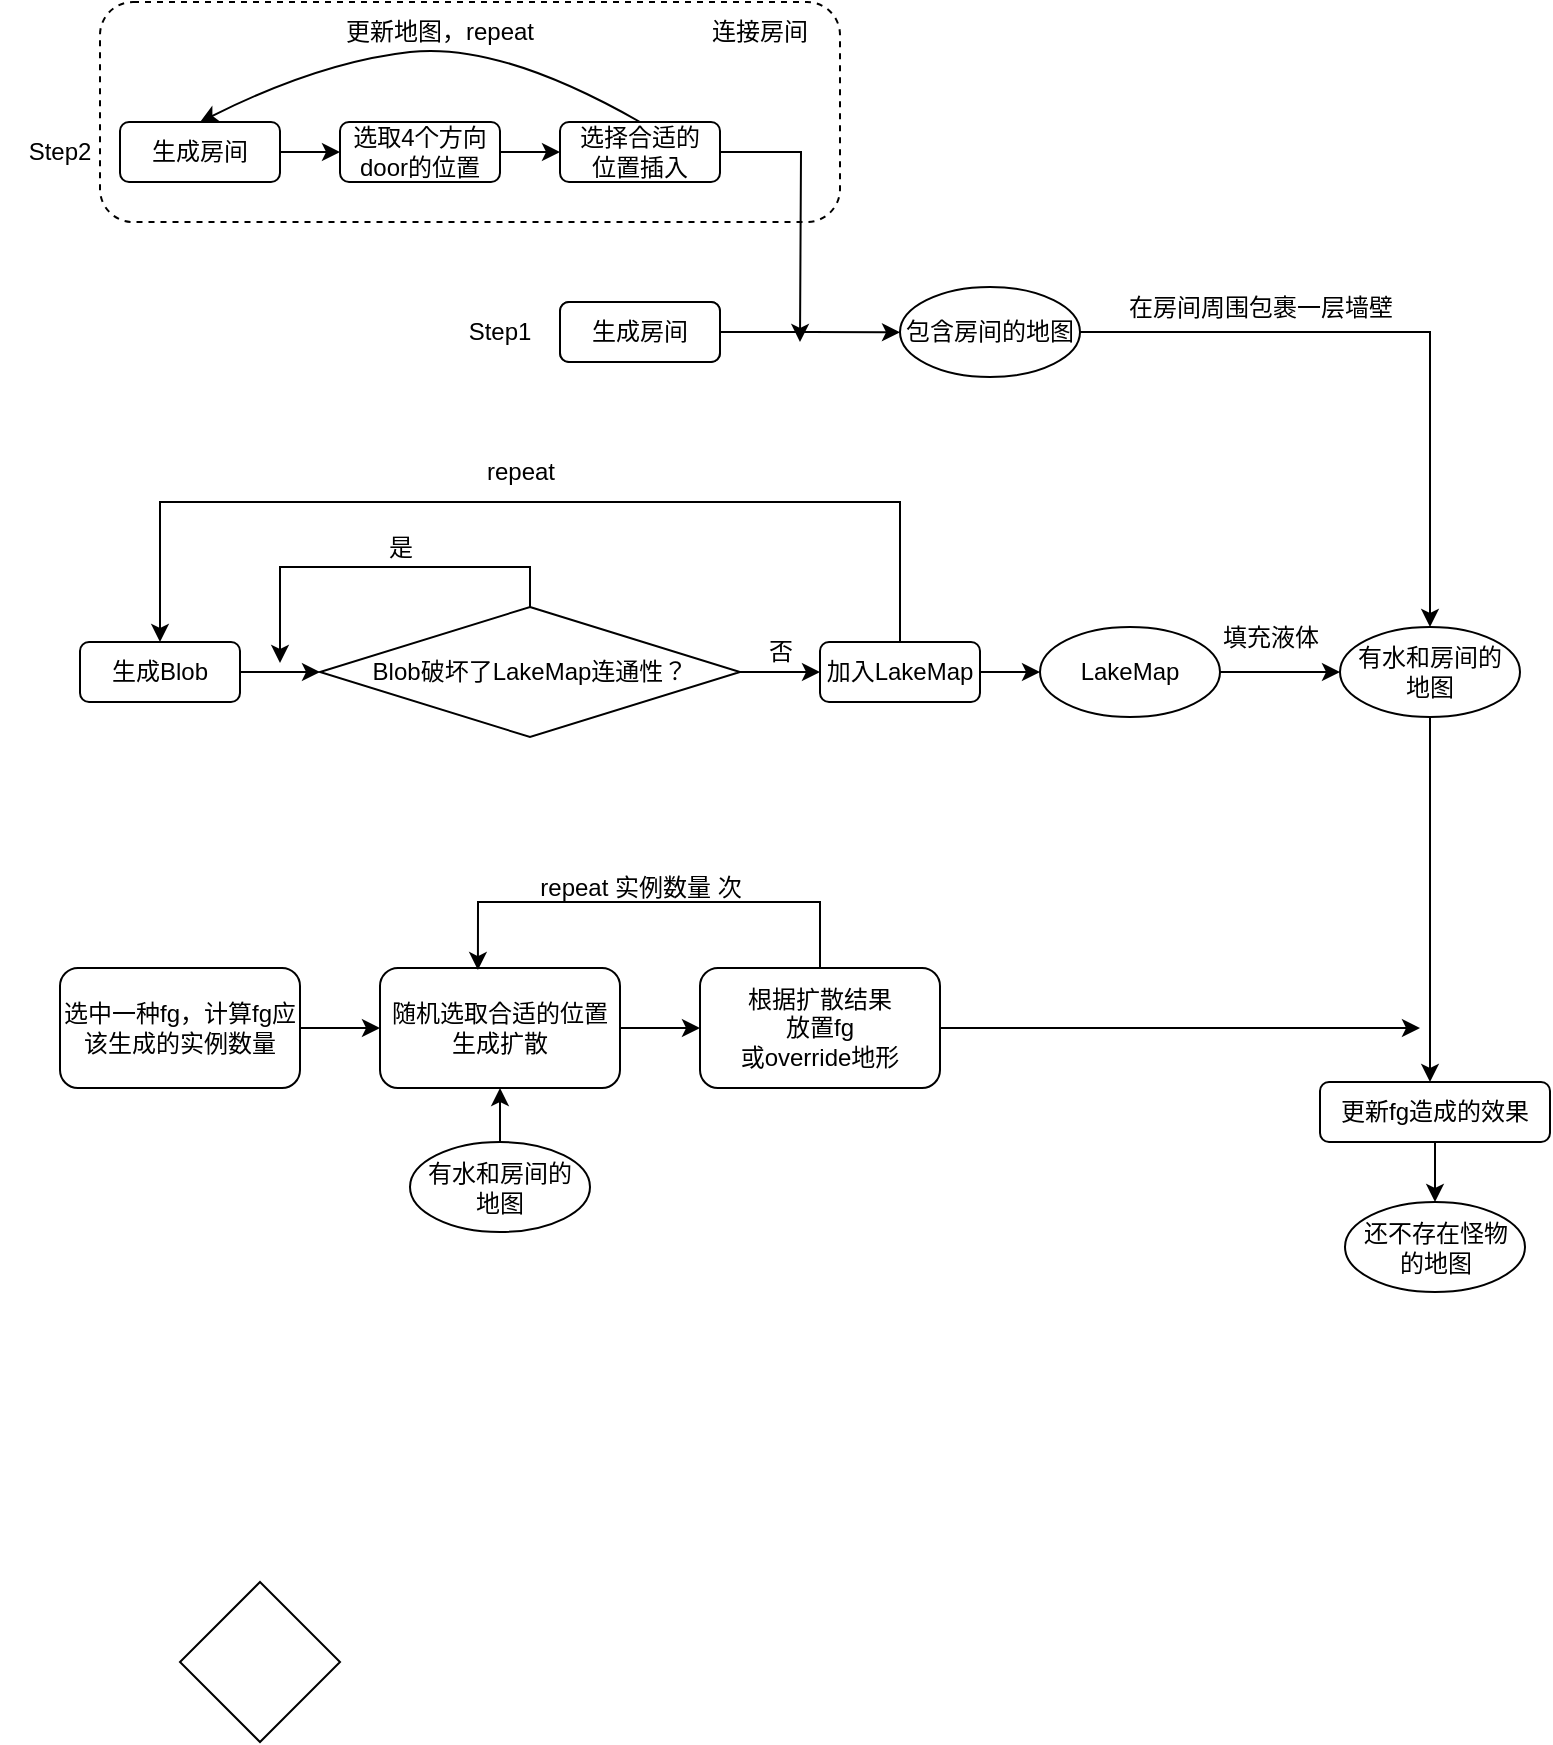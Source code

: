 <mxfile version="26.0.6">
  <diagram name="第 1 页" id="P9xPnqMS_ykyOnKPPeVd">
    <mxGraphModel dx="1426" dy="915" grid="1" gridSize="10" guides="1" tooltips="1" connect="1" arrows="1" fold="1" page="1" pageScale="1" pageWidth="827" pageHeight="1169" math="0" shadow="0">
      <root>
        <mxCell id="0" />
        <mxCell id="1" parent="0" />
        <mxCell id="BNU_Gl1buFkA-kxmDUYF-1" style="edgeStyle=orthogonalEdgeStyle;rounded=0;orthogonalLoop=1;jettySize=auto;html=1;exitX=1;exitY=0.5;exitDx=0;exitDy=0;" parent="1" source="BNU_Gl1buFkA-kxmDUYF-2" edge="1">
          <mxGeometry relative="1" as="geometry">
            <mxPoint x="470" y="195.167" as="targetPoint" />
          </mxGeometry>
        </mxCell>
        <mxCell id="BNU_Gl1buFkA-kxmDUYF-2" value="生成房间" style="rounded=1;whiteSpace=wrap;html=1;" parent="1" vertex="1">
          <mxGeometry x="300" y="180" width="80" height="30" as="geometry" />
        </mxCell>
        <mxCell id="BNU_Gl1buFkA-kxmDUYF-3" value="" style="edgeStyle=orthogonalEdgeStyle;rounded=0;orthogonalLoop=1;jettySize=auto;html=1;" parent="1" source="BNU_Gl1buFkA-kxmDUYF-4" target="BNU_Gl1buFkA-kxmDUYF-6" edge="1">
          <mxGeometry relative="1" as="geometry" />
        </mxCell>
        <mxCell id="BNU_Gl1buFkA-kxmDUYF-4" value="生成房间" style="rounded=1;whiteSpace=wrap;html=1;" parent="1" vertex="1">
          <mxGeometry x="80" y="90" width="80" height="30" as="geometry" />
        </mxCell>
        <mxCell id="BNU_Gl1buFkA-kxmDUYF-5" value="" style="edgeStyle=orthogonalEdgeStyle;rounded=0;orthogonalLoop=1;jettySize=auto;html=1;" parent="1" source="BNU_Gl1buFkA-kxmDUYF-6" target="BNU_Gl1buFkA-kxmDUYF-8" edge="1">
          <mxGeometry relative="1" as="geometry" />
        </mxCell>
        <mxCell id="BNU_Gl1buFkA-kxmDUYF-6" value="选取4个方向door的位置" style="rounded=1;whiteSpace=wrap;html=1;" parent="1" vertex="1">
          <mxGeometry x="190" y="90" width="80" height="30" as="geometry" />
        </mxCell>
        <mxCell id="BNU_Gl1buFkA-kxmDUYF-7" style="edgeStyle=orthogonalEdgeStyle;rounded=0;orthogonalLoop=1;jettySize=auto;html=1;exitX=1;exitY=0.5;exitDx=0;exitDy=0;" parent="1" source="BNU_Gl1buFkA-kxmDUYF-8" edge="1">
          <mxGeometry relative="1" as="geometry">
            <mxPoint x="420" y="200" as="targetPoint" />
          </mxGeometry>
        </mxCell>
        <mxCell id="BNU_Gl1buFkA-kxmDUYF-8" value="选择合适的&lt;div&gt;位置插入&lt;/div&gt;" style="rounded=1;whiteSpace=wrap;html=1;" parent="1" vertex="1">
          <mxGeometry x="300" y="90" width="80" height="30" as="geometry" />
        </mxCell>
        <mxCell id="BNU_Gl1buFkA-kxmDUYF-9" value="" style="curved=1;endArrow=classic;html=1;rounded=0;exitX=0.5;exitY=0;exitDx=0;exitDy=0;entryX=0.5;entryY=0;entryDx=0;entryDy=0;" parent="1" source="BNU_Gl1buFkA-kxmDUYF-8" target="BNU_Gl1buFkA-kxmDUYF-4" edge="1">
          <mxGeometry width="50" height="50" relative="1" as="geometry">
            <mxPoint x="250" y="40" as="sourcePoint" />
            <mxPoint x="300" y="-10" as="targetPoint" />
            <Array as="points">
              <mxPoint x="270" y="50" />
              <mxPoint x="180" y="60" />
            </Array>
          </mxGeometry>
        </mxCell>
        <mxCell id="BNU_Gl1buFkA-kxmDUYF-10" value="更新地图，repeat" style="text;html=1;align=center;verticalAlign=middle;whiteSpace=wrap;rounded=0;" parent="1" vertex="1">
          <mxGeometry x="170" y="30" width="140" height="30" as="geometry" />
        </mxCell>
        <mxCell id="BNU_Gl1buFkA-kxmDUYF-11" value="Step1" style="text;html=1;align=center;verticalAlign=middle;whiteSpace=wrap;rounded=0;" parent="1" vertex="1">
          <mxGeometry x="240" y="180" width="60" height="30" as="geometry" />
        </mxCell>
        <mxCell id="BNU_Gl1buFkA-kxmDUYF-12" value="Step2" style="text;html=1;align=center;verticalAlign=middle;whiteSpace=wrap;rounded=0;" parent="1" vertex="1">
          <mxGeometry x="20" y="90" width="60" height="30" as="geometry" />
        </mxCell>
        <mxCell id="BNU_Gl1buFkA-kxmDUYF-13" value="" style="rounded=1;whiteSpace=wrap;html=1;fillColor=none;dashed=1;" parent="1" vertex="1">
          <mxGeometry x="70" y="30" width="370" height="110" as="geometry" />
        </mxCell>
        <mxCell id="BNU_Gl1buFkA-kxmDUYF-14" value="连接房间" style="text;html=1;align=center;verticalAlign=middle;whiteSpace=wrap;rounded=0;" parent="1" vertex="1">
          <mxGeometry x="370" y="30" width="60" height="30" as="geometry" />
        </mxCell>
        <mxCell id="BNU_Gl1buFkA-kxmDUYF-15" style="edgeStyle=orthogonalEdgeStyle;rounded=0;orthogonalLoop=1;jettySize=auto;html=1;exitX=1;exitY=0.5;exitDx=0;exitDy=0;" parent="1" source="BNU_Gl1buFkA-kxmDUYF-16" target="BNU_Gl1buFkA-kxmDUYF-32" edge="1">
          <mxGeometry relative="1" as="geometry" />
        </mxCell>
        <mxCell id="BNU_Gl1buFkA-kxmDUYF-16" value="包含房间的地图" style="ellipse;whiteSpace=wrap;html=1;" parent="1" vertex="1">
          <mxGeometry x="470" y="172.5" width="90" height="45" as="geometry" />
        </mxCell>
        <mxCell id="BNU_Gl1buFkA-kxmDUYF-17" value="" style="edgeStyle=orthogonalEdgeStyle;rounded=0;orthogonalLoop=1;jettySize=auto;html=1;" parent="1" source="BNU_Gl1buFkA-kxmDUYF-18" target="BNU_Gl1buFkA-kxmDUYF-22" edge="1">
          <mxGeometry relative="1" as="geometry" />
        </mxCell>
        <mxCell id="BNU_Gl1buFkA-kxmDUYF-18" value="生成Blob" style="rounded=1;whiteSpace=wrap;html=1;" parent="1" vertex="1">
          <mxGeometry x="60" y="350" width="80" height="30" as="geometry" />
        </mxCell>
        <mxCell id="BNU_Gl1buFkA-kxmDUYF-19" value="生成房间" style="rounded=1;whiteSpace=wrap;html=1;" parent="1" vertex="1">
          <mxGeometry x="300" y="180" width="80" height="30" as="geometry" />
        </mxCell>
        <mxCell id="BNU_Gl1buFkA-kxmDUYF-20" style="edgeStyle=orthogonalEdgeStyle;rounded=0;orthogonalLoop=1;jettySize=auto;html=1;exitX=0.5;exitY=0;exitDx=0;exitDy=0;" parent="1" source="BNU_Gl1buFkA-kxmDUYF-22" edge="1">
          <mxGeometry relative="1" as="geometry">
            <mxPoint x="160" y="360" as="targetPoint" />
          </mxGeometry>
        </mxCell>
        <mxCell id="BNU_Gl1buFkA-kxmDUYF-21" value="" style="edgeStyle=orthogonalEdgeStyle;rounded=0;orthogonalLoop=1;jettySize=auto;html=1;" parent="1" source="BNU_Gl1buFkA-kxmDUYF-22" target="BNU_Gl1buFkA-kxmDUYF-26" edge="1">
          <mxGeometry relative="1" as="geometry" />
        </mxCell>
        <mxCell id="BNU_Gl1buFkA-kxmDUYF-22" value="Blob破坏了LakeMap连通性？" style="rhombus;whiteSpace=wrap;html=1;" parent="1" vertex="1">
          <mxGeometry x="180" y="332.5" width="210" height="65" as="geometry" />
        </mxCell>
        <mxCell id="BNU_Gl1buFkA-kxmDUYF-23" value="是" style="text;html=1;align=center;verticalAlign=middle;resizable=0;points=[];autosize=1;strokeColor=none;fillColor=none;" parent="1" vertex="1">
          <mxGeometry x="200" y="288" width="40" height="30" as="geometry" />
        </mxCell>
        <mxCell id="BNU_Gl1buFkA-kxmDUYF-24" style="edgeStyle=orthogonalEdgeStyle;rounded=0;orthogonalLoop=1;jettySize=auto;html=1;exitX=0.5;exitY=0;exitDx=0;exitDy=0;entryX=0.5;entryY=0;entryDx=0;entryDy=0;" parent="1" source="BNU_Gl1buFkA-kxmDUYF-26" target="BNU_Gl1buFkA-kxmDUYF-18" edge="1">
          <mxGeometry relative="1" as="geometry">
            <Array as="points">
              <mxPoint x="470" y="280" />
              <mxPoint x="100" y="280" />
            </Array>
          </mxGeometry>
        </mxCell>
        <mxCell id="BNU_Gl1buFkA-kxmDUYF-25" value="" style="edgeStyle=orthogonalEdgeStyle;rounded=0;orthogonalLoop=1;jettySize=auto;html=1;" parent="1" source="BNU_Gl1buFkA-kxmDUYF-26" target="BNU_Gl1buFkA-kxmDUYF-30" edge="1">
          <mxGeometry relative="1" as="geometry" />
        </mxCell>
        <mxCell id="BNU_Gl1buFkA-kxmDUYF-26" value="加入LakeMap" style="rounded=1;whiteSpace=wrap;html=1;" parent="1" vertex="1">
          <mxGeometry x="430" y="350" width="80" height="30" as="geometry" />
        </mxCell>
        <mxCell id="BNU_Gl1buFkA-kxmDUYF-27" value="否" style="text;html=1;align=center;verticalAlign=middle;resizable=0;points=[];autosize=1;strokeColor=none;fillColor=none;" parent="1" vertex="1">
          <mxGeometry x="390" y="340" width="40" height="30" as="geometry" />
        </mxCell>
        <mxCell id="BNU_Gl1buFkA-kxmDUYF-28" value="repeat" style="text;html=1;align=center;verticalAlign=middle;resizable=0;points=[];autosize=1;strokeColor=none;fillColor=none;" parent="1" vertex="1">
          <mxGeometry x="250" y="250" width="60" height="30" as="geometry" />
        </mxCell>
        <mxCell id="BNU_Gl1buFkA-kxmDUYF-29" value="" style="edgeStyle=orthogonalEdgeStyle;rounded=0;orthogonalLoop=1;jettySize=auto;html=1;" parent="1" source="BNU_Gl1buFkA-kxmDUYF-30" target="BNU_Gl1buFkA-kxmDUYF-32" edge="1">
          <mxGeometry relative="1" as="geometry" />
        </mxCell>
        <mxCell id="BNU_Gl1buFkA-kxmDUYF-30" value="LakeMap" style="ellipse;whiteSpace=wrap;html=1;" parent="1" vertex="1">
          <mxGeometry x="540" y="342.5" width="90" height="45" as="geometry" />
        </mxCell>
        <mxCell id="BNU_Gl1buFkA-kxmDUYF-31" style="edgeStyle=orthogonalEdgeStyle;rounded=0;orthogonalLoop=1;jettySize=auto;html=1;exitX=0.5;exitY=1;exitDx=0;exitDy=0;" parent="1" source="BNU_Gl1buFkA-kxmDUYF-32" edge="1">
          <mxGeometry relative="1" as="geometry">
            <mxPoint x="735" y="570" as="targetPoint" />
          </mxGeometry>
        </mxCell>
        <mxCell id="BNU_Gl1buFkA-kxmDUYF-32" value="有水和房间的&lt;div&gt;地图&lt;/div&gt;" style="ellipse;whiteSpace=wrap;html=1;" parent="1" vertex="1">
          <mxGeometry x="690" y="342.5" width="90" height="45" as="geometry" />
        </mxCell>
        <mxCell id="BNU_Gl1buFkA-kxmDUYF-33" value="在房间周围包裹一层墙壁" style="text;html=1;align=center;verticalAlign=middle;resizable=0;points=[];autosize=1;strokeColor=none;fillColor=none;" parent="1" vertex="1">
          <mxGeometry x="570" y="168" width="160" height="30" as="geometry" />
        </mxCell>
        <mxCell id="BNU_Gl1buFkA-kxmDUYF-34" value="填充液体" style="text;html=1;align=center;verticalAlign=middle;resizable=0;points=[];autosize=1;strokeColor=none;fillColor=none;" parent="1" vertex="1">
          <mxGeometry x="620" y="332.5" width="70" height="30" as="geometry" />
        </mxCell>
        <mxCell id="BNU_Gl1buFkA-kxmDUYF-35" value="" style="edgeStyle=orthogonalEdgeStyle;rounded=0;orthogonalLoop=1;jettySize=auto;html=1;" parent="1" source="BNU_Gl1buFkA-kxmDUYF-36" target="BNU_Gl1buFkA-kxmDUYF-40" edge="1">
          <mxGeometry relative="1" as="geometry" />
        </mxCell>
        <mxCell id="BNU_Gl1buFkA-kxmDUYF-36" value="有水和房间的&lt;div&gt;地图&lt;/div&gt;" style="ellipse;whiteSpace=wrap;html=1;" parent="1" vertex="1">
          <mxGeometry x="225" y="600" width="90" height="45" as="geometry" />
        </mxCell>
        <mxCell id="BNU_Gl1buFkA-kxmDUYF-37" value="" style="edgeStyle=orthogonalEdgeStyle;rounded=0;orthogonalLoop=1;jettySize=auto;html=1;" parent="1" source="BNU_Gl1buFkA-kxmDUYF-38" target="BNU_Gl1buFkA-kxmDUYF-40" edge="1">
          <mxGeometry relative="1" as="geometry" />
        </mxCell>
        <mxCell id="BNU_Gl1buFkA-kxmDUYF-38" value="选中一种fg，计算fg应该生成的实例数量" style="rounded=1;whiteSpace=wrap;html=1;" parent="1" vertex="1">
          <mxGeometry x="50" y="513" width="120" height="60" as="geometry" />
        </mxCell>
        <mxCell id="BNU_Gl1buFkA-kxmDUYF-39" value="" style="edgeStyle=orthogonalEdgeStyle;rounded=0;orthogonalLoop=1;jettySize=auto;html=1;" parent="1" source="BNU_Gl1buFkA-kxmDUYF-40" target="BNU_Gl1buFkA-kxmDUYF-42" edge="1">
          <mxGeometry relative="1" as="geometry" />
        </mxCell>
        <mxCell id="BNU_Gl1buFkA-kxmDUYF-40" value="随机选取合适的位置&lt;div&gt;生成扩散&lt;/div&gt;" style="rounded=1;whiteSpace=wrap;html=1;" parent="1" vertex="1">
          <mxGeometry x="210" y="513" width="120" height="60" as="geometry" />
        </mxCell>
        <mxCell id="BNU_Gl1buFkA-kxmDUYF-41" style="edgeStyle=orthogonalEdgeStyle;rounded=0;orthogonalLoop=1;jettySize=auto;html=1;exitX=1;exitY=0.5;exitDx=0;exitDy=0;" parent="1" source="BNU_Gl1buFkA-kxmDUYF-42" edge="1">
          <mxGeometry relative="1" as="geometry">
            <mxPoint x="730" y="543" as="targetPoint" />
          </mxGeometry>
        </mxCell>
        <mxCell id="BNU_Gl1buFkA-kxmDUYF-42" value="根据扩散结果&lt;div&gt;放置fg&lt;/div&gt;&lt;div&gt;或override地形&lt;/div&gt;" style="rounded=1;whiteSpace=wrap;html=1;" parent="1" vertex="1">
          <mxGeometry x="370" y="513" width="120" height="60" as="geometry" />
        </mxCell>
        <mxCell id="BNU_Gl1buFkA-kxmDUYF-43" style="edgeStyle=orthogonalEdgeStyle;rounded=0;orthogonalLoop=1;jettySize=auto;html=1;exitX=0.5;exitY=0;exitDx=0;exitDy=0;entryX=0.408;entryY=0.017;entryDx=0;entryDy=0;entryPerimeter=0;" parent="1" source="BNU_Gl1buFkA-kxmDUYF-42" target="BNU_Gl1buFkA-kxmDUYF-40" edge="1">
          <mxGeometry relative="1" as="geometry">
            <Array as="points">
              <mxPoint x="430" y="480" />
              <mxPoint x="259" y="480" />
            </Array>
          </mxGeometry>
        </mxCell>
        <mxCell id="BNU_Gl1buFkA-kxmDUYF-44" value="repeat 实例数量 次" style="text;html=1;align=center;verticalAlign=middle;resizable=0;points=[];autosize=1;strokeColor=none;fillColor=none;" parent="1" vertex="1">
          <mxGeometry x="280" y="458" width="120" height="30" as="geometry" />
        </mxCell>
        <mxCell id="BNU_Gl1buFkA-kxmDUYF-45" value="" style="edgeStyle=orthogonalEdgeStyle;rounded=0;orthogonalLoop=1;jettySize=auto;html=1;" parent="1" source="BNU_Gl1buFkA-kxmDUYF-46" target="BNU_Gl1buFkA-kxmDUYF-47" edge="1">
          <mxGeometry relative="1" as="geometry" />
        </mxCell>
        <mxCell id="BNU_Gl1buFkA-kxmDUYF-46" value="更新fg造成的效果" style="rounded=1;whiteSpace=wrap;html=1;" parent="1" vertex="1">
          <mxGeometry x="680" y="570" width="115" height="30" as="geometry" />
        </mxCell>
        <mxCell id="BNU_Gl1buFkA-kxmDUYF-47" value="还不存在怪物&lt;div&gt;的地图&lt;/div&gt;" style="ellipse;whiteSpace=wrap;html=1;" parent="1" vertex="1">
          <mxGeometry x="692.5" y="630" width="90" height="45" as="geometry" />
        </mxCell>
        <mxCell id="ct2iqwvamAYIEJnABlpl-1" value="" style="rhombus;whiteSpace=wrap;html=1;" vertex="1" parent="1">
          <mxGeometry x="110" y="820" width="80" height="80" as="geometry" />
        </mxCell>
      </root>
    </mxGraphModel>
  </diagram>
</mxfile>
